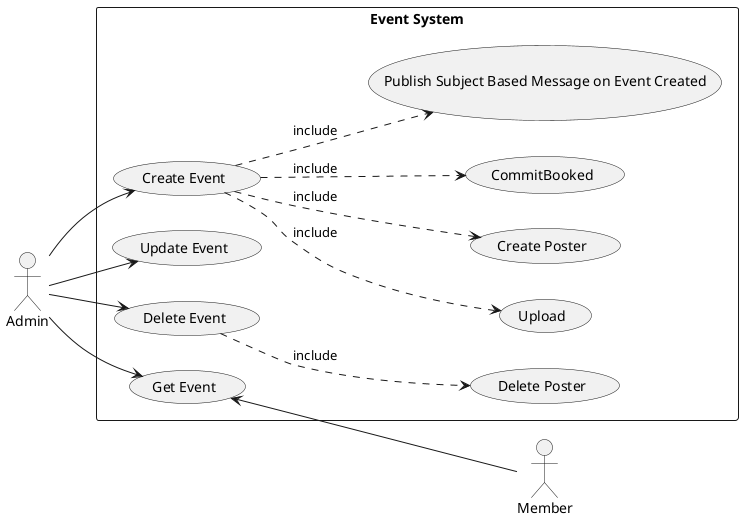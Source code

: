 @startuml EventSubSystem

left to right direction

skinparam Monochrome true
skinparam Shadowing false
skinparam packageStyle rectangle

actor Admin
actor Member

rectangle "Event System" {
    Admin --> (Create Event)
    Admin --> (Update Event)
    Admin --> (Delete Event)
    Admin --> (Get Event)

    (Get Event) <-- Member

    (Create Event) ..> (Upload) : include
    (Create Event) ..> (Create Poster) : include
    (Create Event) ..> (CommitBooked) : include
    (Create Event) ..> (Publish Subject Based Message on Event Created) : include
    
    (Delete Event) ..> (Delete Poster) : include
}

@enduml